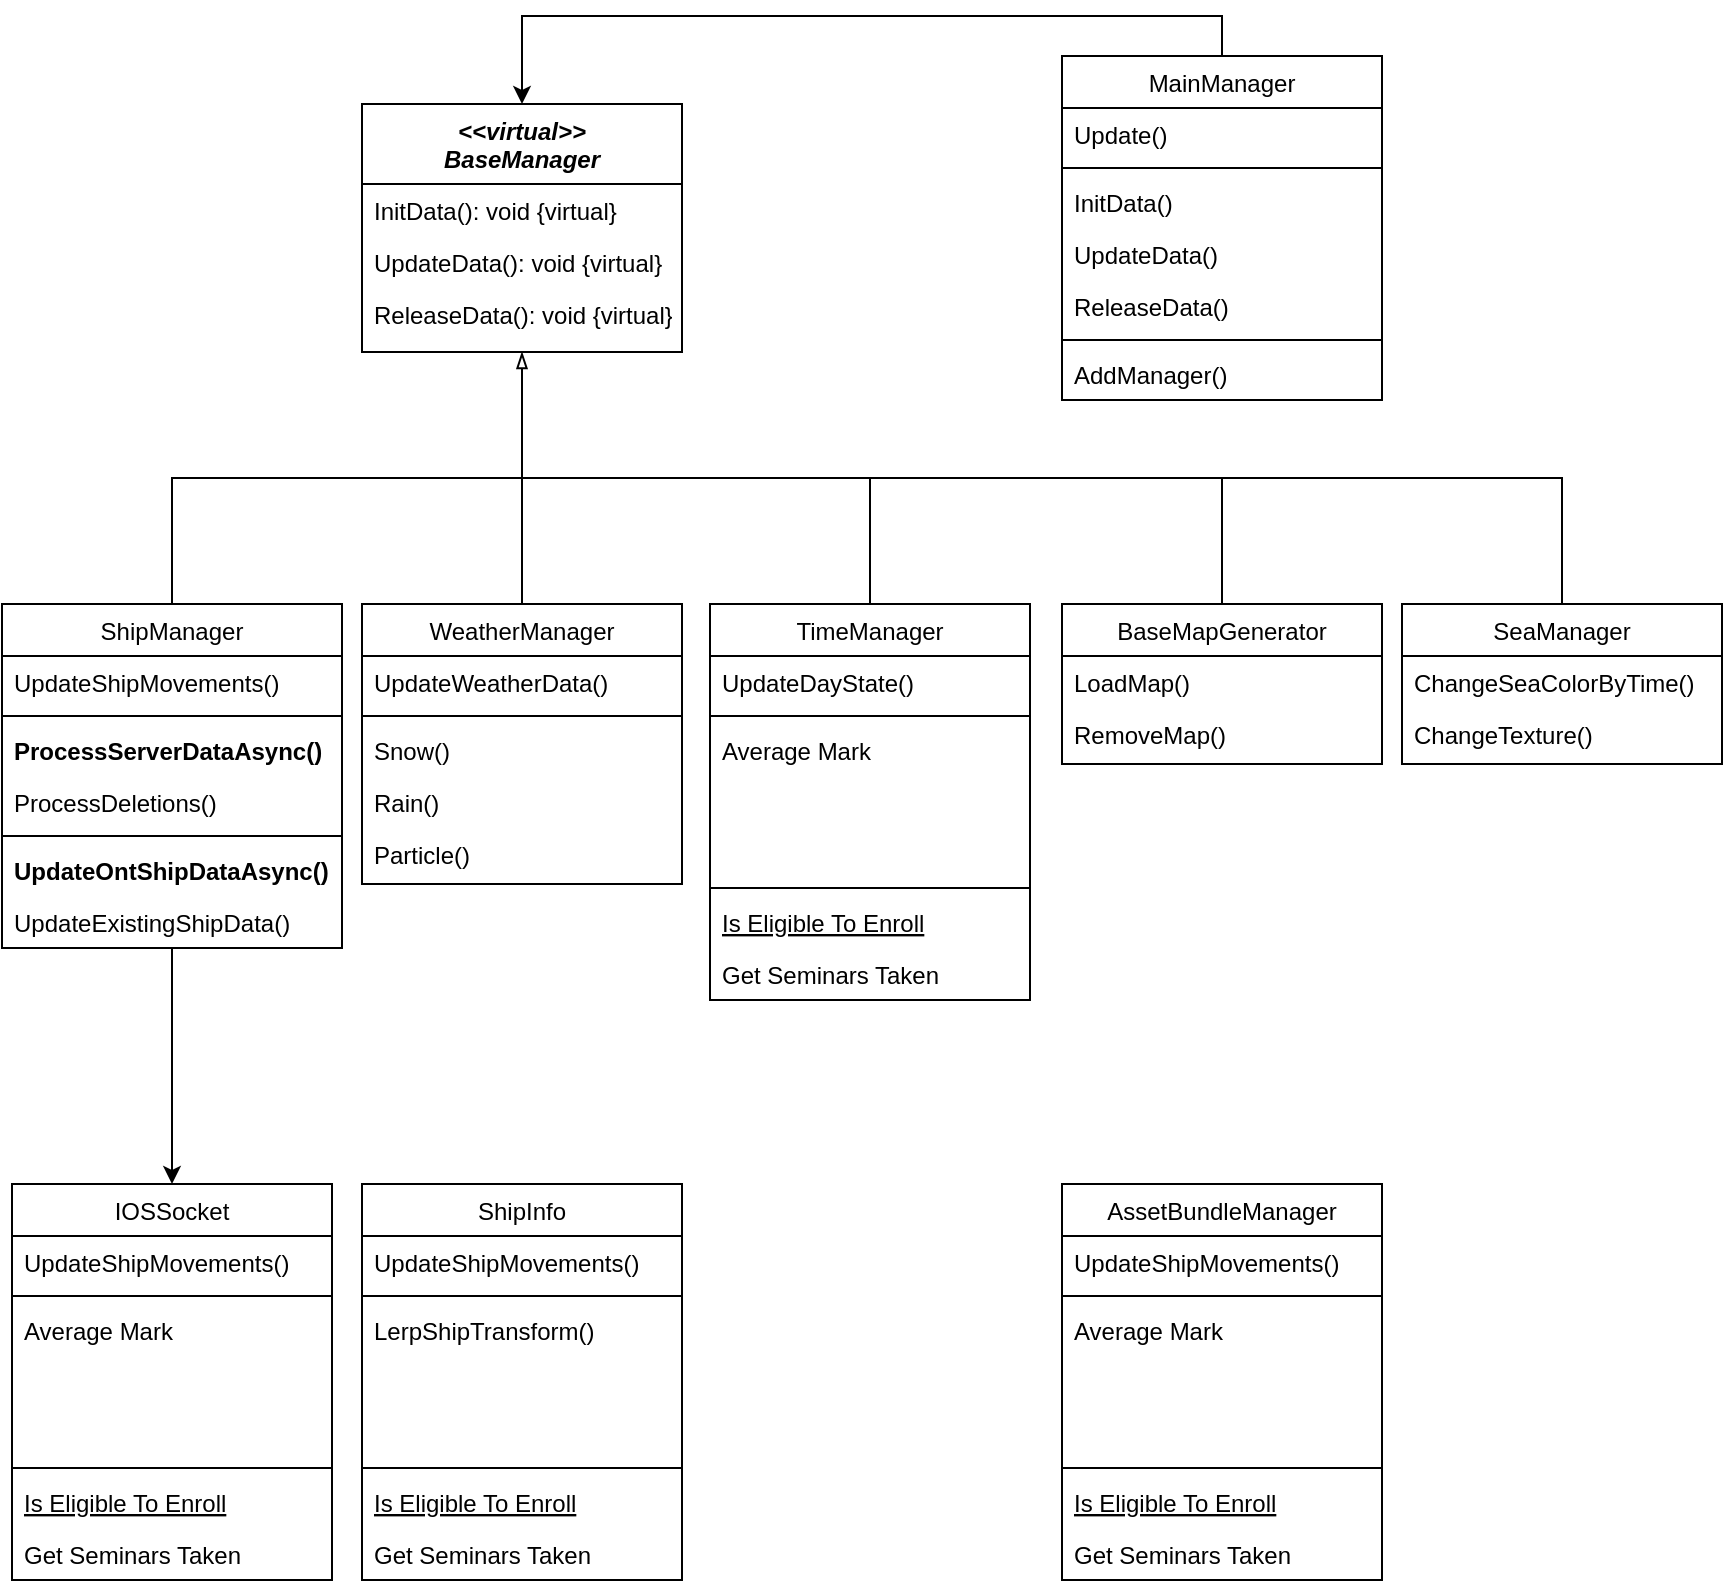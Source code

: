 <mxfile version="26.0.16">
  <diagram id="C5RBs43oDa-KdzZeNtuy" name="Page-1">
    <mxGraphModel dx="1169" dy="810" grid="1" gridSize="10" guides="1" tooltips="1" connect="1" arrows="1" fold="1" page="1" pageScale="1" pageWidth="827" pageHeight="1169" math="0" shadow="0">
      <root>
        <mxCell id="WIyWlLk6GJQsqaUBKTNV-0" />
        <mxCell id="WIyWlLk6GJQsqaUBKTNV-1" parent="WIyWlLk6GJQsqaUBKTNV-0" />
        <mxCell id="DfZ1ENgfGOCCnhcyJ7iV-7" style="edgeStyle=orthogonalEdgeStyle;rounded=0;orthogonalLoop=1;jettySize=auto;html=1;entryX=0.5;entryY=1;entryDx=0;entryDy=0;exitX=0.5;exitY=0;exitDx=0;exitDy=0;endArrow=blockThin;endFill=0;" edge="1" parent="WIyWlLk6GJQsqaUBKTNV-1" source="Alj4u0pKhrqVnWT4v8zK-0" target="Alj4u0pKhrqVnWT4v8zK-43">
          <mxGeometry relative="1" as="geometry" />
        </mxCell>
        <mxCell id="DfZ1ENgfGOCCnhcyJ7iV-39" style="edgeStyle=orthogonalEdgeStyle;rounded=0;orthogonalLoop=1;jettySize=auto;html=1;entryX=0.5;entryY=0;entryDx=0;entryDy=0;" edge="1" parent="WIyWlLk6GJQsqaUBKTNV-1" source="Alj4u0pKhrqVnWT4v8zK-0" target="0cpGOV-_o9rDiRtPM4y9-1">
          <mxGeometry relative="1" as="geometry" />
        </mxCell>
        <mxCell id="Alj4u0pKhrqVnWT4v8zK-0" value="ShipManager" style="swimlane;fontStyle=0;align=center;verticalAlign=top;childLayout=stackLayout;horizontal=1;startSize=26;horizontalStack=0;resizeParent=1;resizeLast=0;collapsible=1;marginBottom=0;rounded=0;shadow=0;strokeWidth=1;" parent="WIyWlLk6GJQsqaUBKTNV-1" vertex="1">
          <mxGeometry x="60" y="480" width="170" height="172" as="geometry">
            <mxRectangle x="130" y="380" width="160" height="26" as="alternateBounds" />
          </mxGeometry>
        </mxCell>
        <mxCell id="Alj4u0pKhrqVnWT4v8zK-1" value="UpdateShipMovements()" style="text;align=left;verticalAlign=top;spacingLeft=4;spacingRight=4;overflow=hidden;rotatable=0;points=[[0,0.5],[1,0.5]];portConstraint=eastwest;" parent="Alj4u0pKhrqVnWT4v8zK-0" vertex="1">
          <mxGeometry y="26" width="170" height="26" as="geometry" />
        </mxCell>
        <mxCell id="Alj4u0pKhrqVnWT4v8zK-22" value="" style="line;html=1;strokeWidth=1;align=left;verticalAlign=middle;spacingTop=-1;spacingLeft=3;spacingRight=3;rotatable=0;labelPosition=right;points=[];portConstraint=eastwest;" parent="Alj4u0pKhrqVnWT4v8zK-0" vertex="1">
          <mxGeometry y="52" width="170" height="8" as="geometry" />
        </mxCell>
        <mxCell id="Alj4u0pKhrqVnWT4v8zK-2" value="ProcessServerDataAsync()" style="text;align=left;verticalAlign=top;spacingLeft=4;spacingRight=4;overflow=hidden;rotatable=0;points=[[0,0.5],[1,0.5]];portConstraint=eastwest;rounded=0;shadow=0;html=0;fontStyle=1" parent="Alj4u0pKhrqVnWT4v8zK-0" vertex="1">
          <mxGeometry y="60" width="170" height="26" as="geometry" />
        </mxCell>
        <mxCell id="Alj4u0pKhrqVnWT4v8zK-15" value="ProcessDeletions()" style="text;align=left;verticalAlign=top;spacingLeft=4;spacingRight=4;overflow=hidden;rotatable=0;points=[[0,0.5],[1,0.5]];portConstraint=eastwest;rounded=0;shadow=0;html=0;" parent="Alj4u0pKhrqVnWT4v8zK-0" vertex="1">
          <mxGeometry y="86" width="170" height="26" as="geometry" />
        </mxCell>
        <mxCell id="Alj4u0pKhrqVnWT4v8zK-3" value="" style="line;html=1;strokeWidth=1;align=left;verticalAlign=middle;spacingTop=-1;spacingLeft=3;spacingRight=3;rotatable=0;labelPosition=right;points=[];portConstraint=eastwest;" parent="Alj4u0pKhrqVnWT4v8zK-0" vertex="1">
          <mxGeometry y="112" width="170" height="8" as="geometry" />
        </mxCell>
        <mxCell id="Alj4u0pKhrqVnWT4v8zK-16" value="UpdateOntShipDataAsync()" style="text;align=left;verticalAlign=top;spacingLeft=4;spacingRight=4;overflow=hidden;rotatable=0;points=[[0,0.5],[1,0.5]];portConstraint=eastwest;rounded=0;shadow=0;html=0;strokeColor=none;fontStyle=1" parent="Alj4u0pKhrqVnWT4v8zK-0" vertex="1">
          <mxGeometry y="120" width="170" height="26" as="geometry" />
        </mxCell>
        <mxCell id="Alj4u0pKhrqVnWT4v8zK-5" value="UpdateExistingShipData()" style="text;align=left;verticalAlign=top;spacingLeft=4;spacingRight=4;overflow=hidden;rotatable=0;points=[[0,0.5],[1,0.5]];portConstraint=eastwest;" parent="Alj4u0pKhrqVnWT4v8zK-0" vertex="1">
          <mxGeometry y="146" width="170" height="26" as="geometry" />
        </mxCell>
        <mxCell id="Alj4u0pKhrqVnWT4v8zK-23" value="ShipInfo" style="swimlane;fontStyle=0;align=center;verticalAlign=top;childLayout=stackLayout;horizontal=1;startSize=26;horizontalStack=0;resizeParent=1;resizeLast=0;collapsible=1;marginBottom=0;rounded=0;shadow=0;strokeWidth=1;" parent="WIyWlLk6GJQsqaUBKTNV-1" vertex="1">
          <mxGeometry x="240" y="770" width="160" height="198" as="geometry">
            <mxRectangle x="370" y="600" width="160" height="26" as="alternateBounds" />
          </mxGeometry>
        </mxCell>
        <mxCell id="Alj4u0pKhrqVnWT4v8zK-24" value="UpdateShipMovements()" style="text;align=left;verticalAlign=top;spacingLeft=4;spacingRight=4;overflow=hidden;rotatable=0;points=[[0,0.5],[1,0.5]];portConstraint=eastwest;" parent="Alj4u0pKhrqVnWT4v8zK-23" vertex="1">
          <mxGeometry y="26" width="160" height="26" as="geometry" />
        </mxCell>
        <mxCell id="Alj4u0pKhrqVnWT4v8zK-25" value="" style="line;html=1;strokeWidth=1;align=left;verticalAlign=middle;spacingTop=-1;spacingLeft=3;spacingRight=3;rotatable=0;labelPosition=right;points=[];portConstraint=eastwest;" parent="Alj4u0pKhrqVnWT4v8zK-23" vertex="1">
          <mxGeometry y="52" width="160" height="8" as="geometry" />
        </mxCell>
        <mxCell id="Alj4u0pKhrqVnWT4v8zK-26" value="LerpShipTransform()" style="text;align=left;verticalAlign=top;spacingLeft=4;spacingRight=4;overflow=hidden;rotatable=0;points=[[0,0.5],[1,0.5]];portConstraint=eastwest;rounded=0;shadow=0;html=0;" parent="Alj4u0pKhrqVnWT4v8zK-23" vertex="1">
          <mxGeometry y="60" width="160" height="26" as="geometry" />
        </mxCell>
        <mxCell id="Alj4u0pKhrqVnWT4v8zK-27" style="text;align=left;verticalAlign=top;spacingLeft=4;spacingRight=4;overflow=hidden;rotatable=0;points=[[0,0.5],[1,0.5]];portConstraint=eastwest;rounded=0;shadow=0;html=0;" parent="Alj4u0pKhrqVnWT4v8zK-23" vertex="1">
          <mxGeometry y="86" width="160" height="26" as="geometry" />
        </mxCell>
        <mxCell id="Alj4u0pKhrqVnWT4v8zK-28" style="text;align=left;verticalAlign=top;spacingLeft=4;spacingRight=4;overflow=hidden;rotatable=0;points=[[0,0.5],[1,0.5]];portConstraint=eastwest;rounded=0;shadow=0;html=0;" parent="Alj4u0pKhrqVnWT4v8zK-23" vertex="1">
          <mxGeometry y="112" width="160" height="26" as="geometry" />
        </mxCell>
        <mxCell id="Alj4u0pKhrqVnWT4v8zK-29" value="" style="line;html=1;strokeWidth=1;align=left;verticalAlign=middle;spacingTop=-1;spacingLeft=3;spacingRight=3;rotatable=0;labelPosition=right;points=[];portConstraint=eastwest;" parent="Alj4u0pKhrqVnWT4v8zK-23" vertex="1">
          <mxGeometry y="138" width="160" height="8" as="geometry" />
        </mxCell>
        <mxCell id="Alj4u0pKhrqVnWT4v8zK-30" value="Is Eligible To Enroll" style="text;align=left;verticalAlign=top;spacingLeft=4;spacingRight=4;overflow=hidden;rotatable=0;points=[[0,0.5],[1,0.5]];portConstraint=eastwest;fontStyle=4" parent="Alj4u0pKhrqVnWT4v8zK-23" vertex="1">
          <mxGeometry y="146" width="160" height="26" as="geometry" />
        </mxCell>
        <mxCell id="Alj4u0pKhrqVnWT4v8zK-31" value="Get Seminars Taken" style="text;align=left;verticalAlign=top;spacingLeft=4;spacingRight=4;overflow=hidden;rotatable=0;points=[[0,0.5],[1,0.5]];portConstraint=eastwest;" parent="Alj4u0pKhrqVnWT4v8zK-23" vertex="1">
          <mxGeometry y="172" width="160" height="26" as="geometry" />
        </mxCell>
        <mxCell id="DfZ1ENgfGOCCnhcyJ7iV-30" style="edgeStyle=orthogonalEdgeStyle;rounded=0;orthogonalLoop=1;jettySize=auto;html=1;endArrow=none;startFill=0;exitX=0.5;exitY=0;exitDx=0;exitDy=0;" edge="1" parent="WIyWlLk6GJQsqaUBKTNV-1" source="Alj4u0pKhrqVnWT4v8zK-32">
          <mxGeometry relative="1" as="geometry">
            <mxPoint x="670" y="477" as="sourcePoint" />
            <mxPoint x="320" y="380" as="targetPoint" />
            <Array as="points">
              <mxPoint x="670" y="417" />
              <mxPoint x="320" y="417" />
            </Array>
          </mxGeometry>
        </mxCell>
        <mxCell id="Alj4u0pKhrqVnWT4v8zK-32" value="BaseMapGenerator" style="swimlane;fontStyle=0;align=center;verticalAlign=top;childLayout=stackLayout;horizontal=1;startSize=26;horizontalStack=0;resizeParent=1;resizeLast=0;collapsible=1;marginBottom=0;rounded=0;shadow=0;strokeWidth=1;" parent="WIyWlLk6GJQsqaUBKTNV-1" vertex="1">
          <mxGeometry x="590" y="480" width="160" height="80" as="geometry">
            <mxRectangle x="130" y="380" width="160" height="26" as="alternateBounds" />
          </mxGeometry>
        </mxCell>
        <mxCell id="Alj4u0pKhrqVnWT4v8zK-35" value="LoadMap()&#xa;" style="text;align=left;verticalAlign=top;spacingLeft=4;spacingRight=4;overflow=hidden;rotatable=0;points=[[0,0.5],[1,0.5]];portConstraint=eastwest;rounded=0;shadow=0;html=0;" parent="Alj4u0pKhrqVnWT4v8zK-32" vertex="1">
          <mxGeometry y="26" width="160" height="26" as="geometry" />
        </mxCell>
        <mxCell id="Alj4u0pKhrqVnWT4v8zK-36" value="RemoveMap()" style="text;align=left;verticalAlign=top;spacingLeft=4;spacingRight=4;overflow=hidden;rotatable=0;points=[[0,0.5],[1,0.5]];portConstraint=eastwest;rounded=0;shadow=0;html=0;" parent="Alj4u0pKhrqVnWT4v8zK-32" vertex="1">
          <mxGeometry y="52" width="160" height="26" as="geometry" />
        </mxCell>
        <mxCell id="Alj4u0pKhrqVnWT4v8zK-43" value="&lt;&lt;virtual&gt;&gt;&#xa;BaseManager" style="swimlane;fontStyle=3;align=center;verticalAlign=top;childLayout=stackLayout;horizontal=1;startSize=40;horizontalStack=0;resizeParent=1;resizeLast=0;collapsible=1;marginBottom=0;rounded=0;shadow=0;strokeWidth=1;" parent="WIyWlLk6GJQsqaUBKTNV-1" vertex="1">
          <mxGeometry x="240" y="230" width="160" height="124" as="geometry">
            <mxRectangle x="130" y="380" width="160" height="26" as="alternateBounds" />
          </mxGeometry>
        </mxCell>
        <mxCell id="Alj4u0pKhrqVnWT4v8zK-44" value="InitData(): void {virtual} " style="text;align=left;verticalAlign=top;spacingLeft=4;spacingRight=4;overflow=hidden;rotatable=0;points=[[0,0.5],[1,0.5]];portConstraint=eastwest;" parent="Alj4u0pKhrqVnWT4v8zK-43" vertex="1">
          <mxGeometry y="40" width="160" height="26" as="geometry" />
        </mxCell>
        <mxCell id="Alj4u0pKhrqVnWT4v8zK-46" value="UpdateData(): void {virtual}" style="text;align=left;verticalAlign=top;spacingLeft=4;spacingRight=4;overflow=hidden;rotatable=0;points=[[0,0.5],[1,0.5]];portConstraint=eastwest;rounded=0;shadow=0;html=0;" parent="Alj4u0pKhrqVnWT4v8zK-43" vertex="1">
          <mxGeometry y="66" width="160" height="26" as="geometry" />
        </mxCell>
        <mxCell id="Alj4u0pKhrqVnWT4v8zK-51" value="ReleaseData(): void {virtual}" style="text;align=left;verticalAlign=top;spacingLeft=4;spacingRight=4;overflow=hidden;rotatable=0;points=[[0,0.5],[1,0.5]];portConstraint=eastwest;" parent="Alj4u0pKhrqVnWT4v8zK-43" vertex="1">
          <mxGeometry y="92" width="160" height="26" as="geometry" />
        </mxCell>
        <mxCell id="DfZ1ENgfGOCCnhcyJ7iV-34" style="edgeStyle=orthogonalEdgeStyle;rounded=0;orthogonalLoop=1;jettySize=auto;html=1;exitX=0.5;exitY=0;exitDx=0;exitDy=0;entryX=0.5;entryY=0;entryDx=0;entryDy=0;" edge="1" parent="WIyWlLk6GJQsqaUBKTNV-1" source="Alj4u0pKhrqVnWT4v8zK-52" target="Alj4u0pKhrqVnWT4v8zK-43">
          <mxGeometry relative="1" as="geometry" />
        </mxCell>
        <mxCell id="Alj4u0pKhrqVnWT4v8zK-52" value="MainManager" style="swimlane;fontStyle=0;align=center;verticalAlign=top;childLayout=stackLayout;horizontal=1;startSize=26;horizontalStack=0;resizeParent=1;resizeLast=0;collapsible=1;marginBottom=0;rounded=0;shadow=0;strokeWidth=1;" parent="WIyWlLk6GJQsqaUBKTNV-1" vertex="1">
          <mxGeometry x="590" y="206" width="160" height="172" as="geometry">
            <mxRectangle x="130" y="380" width="160" height="26" as="alternateBounds" />
          </mxGeometry>
        </mxCell>
        <mxCell id="Alj4u0pKhrqVnWT4v8zK-53" value="Update()" style="text;align=left;verticalAlign=top;spacingLeft=4;spacingRight=4;overflow=hidden;rotatable=0;points=[[0,0.5],[1,0.5]];portConstraint=eastwest;" parent="Alj4u0pKhrqVnWT4v8zK-52" vertex="1">
          <mxGeometry y="26" width="160" height="26" as="geometry" />
        </mxCell>
        <mxCell id="Alj4u0pKhrqVnWT4v8zK-54" value="" style="line;html=1;strokeWidth=1;align=left;verticalAlign=middle;spacingTop=-1;spacingLeft=3;spacingRight=3;rotatable=0;labelPosition=right;points=[];portConstraint=eastwest;" parent="Alj4u0pKhrqVnWT4v8zK-52" vertex="1">
          <mxGeometry y="52" width="160" height="8" as="geometry" />
        </mxCell>
        <mxCell id="Alj4u0pKhrqVnWT4v8zK-55" value="InitData()" style="text;align=left;verticalAlign=top;spacingLeft=4;spacingRight=4;overflow=hidden;rotatable=0;points=[[0,0.5],[1,0.5]];portConstraint=eastwest;rounded=0;shadow=0;html=0;" parent="Alj4u0pKhrqVnWT4v8zK-52" vertex="1">
          <mxGeometry y="60" width="160" height="26" as="geometry" />
        </mxCell>
        <mxCell id="Alj4u0pKhrqVnWT4v8zK-56" value="UpdateData()" style="text;align=left;verticalAlign=top;spacingLeft=4;spacingRight=4;overflow=hidden;rotatable=0;points=[[0,0.5],[1,0.5]];portConstraint=eastwest;rounded=0;shadow=0;html=0;" parent="Alj4u0pKhrqVnWT4v8zK-52" vertex="1">
          <mxGeometry y="86" width="160" height="26" as="geometry" />
        </mxCell>
        <mxCell id="Alj4u0pKhrqVnWT4v8zK-57" value="ReleaseData()" style="text;align=left;verticalAlign=top;spacingLeft=4;spacingRight=4;overflow=hidden;rotatable=0;points=[[0,0.5],[1,0.5]];portConstraint=eastwest;rounded=0;shadow=0;html=0;" parent="Alj4u0pKhrqVnWT4v8zK-52" vertex="1">
          <mxGeometry y="112" width="160" height="26" as="geometry" />
        </mxCell>
        <mxCell id="Alj4u0pKhrqVnWT4v8zK-58" value="" style="line;html=1;strokeWidth=1;align=left;verticalAlign=middle;spacingTop=-1;spacingLeft=3;spacingRight=3;rotatable=0;labelPosition=right;points=[];portConstraint=eastwest;" parent="Alj4u0pKhrqVnWT4v8zK-52" vertex="1">
          <mxGeometry y="138" width="160" height="8" as="geometry" />
        </mxCell>
        <mxCell id="Alj4u0pKhrqVnWT4v8zK-60" value="AddManager()" style="text;align=left;verticalAlign=top;spacingLeft=4;spacingRight=4;overflow=hidden;rotatable=0;points=[[0,0.5],[1,0.5]];portConstraint=eastwest;" parent="Alj4u0pKhrqVnWT4v8zK-52" vertex="1">
          <mxGeometry y="146" width="160" height="26" as="geometry" />
        </mxCell>
        <mxCell id="Alj4u0pKhrqVnWT4v8zK-61" value="AssetBundleManager" style="swimlane;fontStyle=0;align=center;verticalAlign=top;childLayout=stackLayout;horizontal=1;startSize=26;horizontalStack=0;resizeParent=1;resizeLast=0;collapsible=1;marginBottom=0;rounded=0;shadow=0;strokeWidth=1;" parent="WIyWlLk6GJQsqaUBKTNV-1" vertex="1">
          <mxGeometry x="590" y="770" width="160" height="198" as="geometry">
            <mxRectangle x="130" y="380" width="160" height="26" as="alternateBounds" />
          </mxGeometry>
        </mxCell>
        <mxCell id="Alj4u0pKhrqVnWT4v8zK-62" value="UpdateShipMovements()" style="text;align=left;verticalAlign=top;spacingLeft=4;spacingRight=4;overflow=hidden;rotatable=0;points=[[0,0.5],[1,0.5]];portConstraint=eastwest;" parent="Alj4u0pKhrqVnWT4v8zK-61" vertex="1">
          <mxGeometry y="26" width="160" height="26" as="geometry" />
        </mxCell>
        <mxCell id="Alj4u0pKhrqVnWT4v8zK-63" value="" style="line;html=1;strokeWidth=1;align=left;verticalAlign=middle;spacingTop=-1;spacingLeft=3;spacingRight=3;rotatable=0;labelPosition=right;points=[];portConstraint=eastwest;" parent="Alj4u0pKhrqVnWT4v8zK-61" vertex="1">
          <mxGeometry y="52" width="160" height="8" as="geometry" />
        </mxCell>
        <mxCell id="Alj4u0pKhrqVnWT4v8zK-64" value="Average Mark" style="text;align=left;verticalAlign=top;spacingLeft=4;spacingRight=4;overflow=hidden;rotatable=0;points=[[0,0.5],[1,0.5]];portConstraint=eastwest;rounded=0;shadow=0;html=0;" parent="Alj4u0pKhrqVnWT4v8zK-61" vertex="1">
          <mxGeometry y="60" width="160" height="26" as="geometry" />
        </mxCell>
        <mxCell id="Alj4u0pKhrqVnWT4v8zK-65" style="text;align=left;verticalAlign=top;spacingLeft=4;spacingRight=4;overflow=hidden;rotatable=0;points=[[0,0.5],[1,0.5]];portConstraint=eastwest;rounded=0;shadow=0;html=0;" parent="Alj4u0pKhrqVnWT4v8zK-61" vertex="1">
          <mxGeometry y="86" width="160" height="26" as="geometry" />
        </mxCell>
        <mxCell id="Alj4u0pKhrqVnWT4v8zK-66" style="text;align=left;verticalAlign=top;spacingLeft=4;spacingRight=4;overflow=hidden;rotatable=0;points=[[0,0.5],[1,0.5]];portConstraint=eastwest;rounded=0;shadow=0;html=0;" parent="Alj4u0pKhrqVnWT4v8zK-61" vertex="1">
          <mxGeometry y="112" width="160" height="26" as="geometry" />
        </mxCell>
        <mxCell id="Alj4u0pKhrqVnWT4v8zK-67" value="" style="line;html=1;strokeWidth=1;align=left;verticalAlign=middle;spacingTop=-1;spacingLeft=3;spacingRight=3;rotatable=0;labelPosition=right;points=[];portConstraint=eastwest;" parent="Alj4u0pKhrqVnWT4v8zK-61" vertex="1">
          <mxGeometry y="138" width="160" height="8" as="geometry" />
        </mxCell>
        <mxCell id="Alj4u0pKhrqVnWT4v8zK-68" value="Is Eligible To Enroll" style="text;align=left;verticalAlign=top;spacingLeft=4;spacingRight=4;overflow=hidden;rotatable=0;points=[[0,0.5],[1,0.5]];portConstraint=eastwest;fontStyle=4" parent="Alj4u0pKhrqVnWT4v8zK-61" vertex="1">
          <mxGeometry y="146" width="160" height="26" as="geometry" />
        </mxCell>
        <mxCell id="Alj4u0pKhrqVnWT4v8zK-69" value="Get Seminars Taken" style="text;align=left;verticalAlign=top;spacingLeft=4;spacingRight=4;overflow=hidden;rotatable=0;points=[[0,0.5],[1,0.5]];portConstraint=eastwest;" parent="Alj4u0pKhrqVnWT4v8zK-61" vertex="1">
          <mxGeometry y="172" width="160" height="26" as="geometry" />
        </mxCell>
        <mxCell id="DfZ1ENgfGOCCnhcyJ7iV-11" style="edgeStyle=orthogonalEdgeStyle;rounded=0;orthogonalLoop=1;jettySize=auto;html=1;endArrow=none;startFill=0;" edge="1" parent="WIyWlLk6GJQsqaUBKTNV-1" source="Alj4u0pKhrqVnWT4v8zK-70">
          <mxGeometry relative="1" as="geometry">
            <mxPoint x="320" y="410" as="targetPoint" />
          </mxGeometry>
        </mxCell>
        <mxCell id="Alj4u0pKhrqVnWT4v8zK-70" value="WeatherManager" style="swimlane;fontStyle=0;align=center;verticalAlign=top;childLayout=stackLayout;horizontal=1;startSize=26;horizontalStack=0;resizeParent=1;resizeLast=0;collapsible=1;marginBottom=0;rounded=0;shadow=0;strokeWidth=1;" parent="WIyWlLk6GJQsqaUBKTNV-1" vertex="1">
          <mxGeometry x="240" y="480" width="160" height="140" as="geometry">
            <mxRectangle x="130" y="380" width="160" height="26" as="alternateBounds" />
          </mxGeometry>
        </mxCell>
        <mxCell id="Alj4u0pKhrqVnWT4v8zK-71" value="UpdateWeatherData()" style="text;align=left;verticalAlign=top;spacingLeft=4;spacingRight=4;overflow=hidden;rotatable=0;points=[[0,0.5],[1,0.5]];portConstraint=eastwest;" parent="Alj4u0pKhrqVnWT4v8zK-70" vertex="1">
          <mxGeometry y="26" width="160" height="26" as="geometry" />
        </mxCell>
        <mxCell id="Alj4u0pKhrqVnWT4v8zK-72" value="" style="line;html=1;strokeWidth=1;align=left;verticalAlign=middle;spacingTop=-1;spacingLeft=3;spacingRight=3;rotatable=0;labelPosition=right;points=[];portConstraint=eastwest;" parent="Alj4u0pKhrqVnWT4v8zK-70" vertex="1">
          <mxGeometry y="52" width="160" height="8" as="geometry" />
        </mxCell>
        <mxCell id="Alj4u0pKhrqVnWT4v8zK-73" value="Snow()" style="text;align=left;verticalAlign=top;spacingLeft=4;spacingRight=4;overflow=hidden;rotatable=0;points=[[0,0.5],[1,0.5]];portConstraint=eastwest;rounded=0;shadow=0;html=0;" parent="Alj4u0pKhrqVnWT4v8zK-70" vertex="1">
          <mxGeometry y="60" width="160" height="26" as="geometry" />
        </mxCell>
        <mxCell id="Alj4u0pKhrqVnWT4v8zK-74" value="Rain()" style="text;align=left;verticalAlign=top;spacingLeft=4;spacingRight=4;overflow=hidden;rotatable=0;points=[[0,0.5],[1,0.5]];portConstraint=eastwest;rounded=0;shadow=0;html=0;" parent="Alj4u0pKhrqVnWT4v8zK-70" vertex="1">
          <mxGeometry y="86" width="160" height="26" as="geometry" />
        </mxCell>
        <mxCell id="Alj4u0pKhrqVnWT4v8zK-75" value="Particle()" style="text;align=left;verticalAlign=top;spacingLeft=4;spacingRight=4;overflow=hidden;rotatable=0;points=[[0,0.5],[1,0.5]];portConstraint=eastwest;rounded=0;shadow=0;html=0;" parent="Alj4u0pKhrqVnWT4v8zK-70" vertex="1">
          <mxGeometry y="112" width="160" height="26" as="geometry" />
        </mxCell>
        <mxCell id="DfZ1ENgfGOCCnhcyJ7iV-12" style="edgeStyle=orthogonalEdgeStyle;rounded=0;orthogonalLoop=1;jettySize=auto;html=1;exitX=0.5;exitY=0;exitDx=0;exitDy=0;endArrow=none;startFill=0;" edge="1" parent="WIyWlLk6GJQsqaUBKTNV-1" source="Alj4u0pKhrqVnWT4v8zK-79">
          <mxGeometry relative="1" as="geometry">
            <mxPoint x="320" y="417" as="targetPoint" />
            <mxPoint x="494" y="477" as="sourcePoint" />
            <Array as="points">
              <mxPoint x="494" y="417" />
            </Array>
          </mxGeometry>
        </mxCell>
        <mxCell id="Alj4u0pKhrqVnWT4v8zK-79" value="TimeManager" style="swimlane;fontStyle=0;align=center;verticalAlign=top;childLayout=stackLayout;horizontal=1;startSize=26;horizontalStack=0;resizeParent=1;resizeLast=0;collapsible=1;marginBottom=0;rounded=0;shadow=0;strokeWidth=1;" parent="WIyWlLk6GJQsqaUBKTNV-1" vertex="1">
          <mxGeometry x="414" y="480" width="160" height="198" as="geometry">
            <mxRectangle x="130" y="380" width="160" height="26" as="alternateBounds" />
          </mxGeometry>
        </mxCell>
        <mxCell id="Alj4u0pKhrqVnWT4v8zK-80" value="UpdateDayState()" style="text;align=left;verticalAlign=top;spacingLeft=4;spacingRight=4;overflow=hidden;rotatable=0;points=[[0,0.5],[1,0.5]];portConstraint=eastwest;" parent="Alj4u0pKhrqVnWT4v8zK-79" vertex="1">
          <mxGeometry y="26" width="160" height="26" as="geometry" />
        </mxCell>
        <mxCell id="Alj4u0pKhrqVnWT4v8zK-81" value="" style="line;html=1;strokeWidth=1;align=left;verticalAlign=middle;spacingTop=-1;spacingLeft=3;spacingRight=3;rotatable=0;labelPosition=right;points=[];portConstraint=eastwest;" parent="Alj4u0pKhrqVnWT4v8zK-79" vertex="1">
          <mxGeometry y="52" width="160" height="8" as="geometry" />
        </mxCell>
        <mxCell id="Alj4u0pKhrqVnWT4v8zK-82" value="Average Mark" style="text;align=left;verticalAlign=top;spacingLeft=4;spacingRight=4;overflow=hidden;rotatable=0;points=[[0,0.5],[1,0.5]];portConstraint=eastwest;rounded=0;shadow=0;html=0;" parent="Alj4u0pKhrqVnWT4v8zK-79" vertex="1">
          <mxGeometry y="60" width="160" height="26" as="geometry" />
        </mxCell>
        <mxCell id="Alj4u0pKhrqVnWT4v8zK-83" style="text;align=left;verticalAlign=top;spacingLeft=4;spacingRight=4;overflow=hidden;rotatable=0;points=[[0,0.5],[1,0.5]];portConstraint=eastwest;rounded=0;shadow=0;html=0;" parent="Alj4u0pKhrqVnWT4v8zK-79" vertex="1">
          <mxGeometry y="86" width="160" height="26" as="geometry" />
        </mxCell>
        <mxCell id="Alj4u0pKhrqVnWT4v8zK-84" style="text;align=left;verticalAlign=top;spacingLeft=4;spacingRight=4;overflow=hidden;rotatable=0;points=[[0,0.5],[1,0.5]];portConstraint=eastwest;rounded=0;shadow=0;html=0;" parent="Alj4u0pKhrqVnWT4v8zK-79" vertex="1">
          <mxGeometry y="112" width="160" height="26" as="geometry" />
        </mxCell>
        <mxCell id="Alj4u0pKhrqVnWT4v8zK-85" value="" style="line;html=1;strokeWidth=1;align=left;verticalAlign=middle;spacingTop=-1;spacingLeft=3;spacingRight=3;rotatable=0;labelPosition=right;points=[];portConstraint=eastwest;" parent="Alj4u0pKhrqVnWT4v8zK-79" vertex="1">
          <mxGeometry y="138" width="160" height="8" as="geometry" />
        </mxCell>
        <mxCell id="Alj4u0pKhrqVnWT4v8zK-86" value="Is Eligible To Enroll" style="text;align=left;verticalAlign=top;spacingLeft=4;spacingRight=4;overflow=hidden;rotatable=0;points=[[0,0.5],[1,0.5]];portConstraint=eastwest;fontStyle=4" parent="Alj4u0pKhrqVnWT4v8zK-79" vertex="1">
          <mxGeometry y="146" width="160" height="26" as="geometry" />
        </mxCell>
        <mxCell id="Alj4u0pKhrqVnWT4v8zK-87" value="Get Seminars Taken" style="text;align=left;verticalAlign=top;spacingLeft=4;spacingRight=4;overflow=hidden;rotatable=0;points=[[0,0.5],[1,0.5]];portConstraint=eastwest;" parent="Alj4u0pKhrqVnWT4v8zK-79" vertex="1">
          <mxGeometry y="172" width="160" height="26" as="geometry" />
        </mxCell>
        <mxCell id="0cpGOV-_o9rDiRtPM4y9-1" value="IOSSocket" style="swimlane;fontStyle=0;align=center;verticalAlign=top;childLayout=stackLayout;horizontal=1;startSize=26;horizontalStack=0;resizeParent=1;resizeLast=0;collapsible=1;marginBottom=0;rounded=0;shadow=0;strokeWidth=1;" parent="WIyWlLk6GJQsqaUBKTNV-1" vertex="1">
          <mxGeometry x="65" y="770" width="160" height="198" as="geometry">
            <mxRectangle x="130" y="380" width="160" height="26" as="alternateBounds" />
          </mxGeometry>
        </mxCell>
        <mxCell id="0cpGOV-_o9rDiRtPM4y9-2" value="UpdateShipMovements()" style="text;align=left;verticalAlign=top;spacingLeft=4;spacingRight=4;overflow=hidden;rotatable=0;points=[[0,0.5],[1,0.5]];portConstraint=eastwest;" parent="0cpGOV-_o9rDiRtPM4y9-1" vertex="1">
          <mxGeometry y="26" width="160" height="26" as="geometry" />
        </mxCell>
        <mxCell id="0cpGOV-_o9rDiRtPM4y9-3" value="" style="line;html=1;strokeWidth=1;align=left;verticalAlign=middle;spacingTop=-1;spacingLeft=3;spacingRight=3;rotatable=0;labelPosition=right;points=[];portConstraint=eastwest;" parent="0cpGOV-_o9rDiRtPM4y9-1" vertex="1">
          <mxGeometry y="52" width="160" height="8" as="geometry" />
        </mxCell>
        <mxCell id="0cpGOV-_o9rDiRtPM4y9-4" value="Average Mark" style="text;align=left;verticalAlign=top;spacingLeft=4;spacingRight=4;overflow=hidden;rotatable=0;points=[[0,0.5],[1,0.5]];portConstraint=eastwest;rounded=0;shadow=0;html=0;" parent="0cpGOV-_o9rDiRtPM4y9-1" vertex="1">
          <mxGeometry y="60" width="160" height="26" as="geometry" />
        </mxCell>
        <mxCell id="0cpGOV-_o9rDiRtPM4y9-5" style="text;align=left;verticalAlign=top;spacingLeft=4;spacingRight=4;overflow=hidden;rotatable=0;points=[[0,0.5],[1,0.5]];portConstraint=eastwest;rounded=0;shadow=0;html=0;" parent="0cpGOV-_o9rDiRtPM4y9-1" vertex="1">
          <mxGeometry y="86" width="160" height="26" as="geometry" />
        </mxCell>
        <mxCell id="0cpGOV-_o9rDiRtPM4y9-6" style="text;align=left;verticalAlign=top;spacingLeft=4;spacingRight=4;overflow=hidden;rotatable=0;points=[[0,0.5],[1,0.5]];portConstraint=eastwest;rounded=0;shadow=0;html=0;" parent="0cpGOV-_o9rDiRtPM4y9-1" vertex="1">
          <mxGeometry y="112" width="160" height="26" as="geometry" />
        </mxCell>
        <mxCell id="0cpGOV-_o9rDiRtPM4y9-7" value="" style="line;html=1;strokeWidth=1;align=left;verticalAlign=middle;spacingTop=-1;spacingLeft=3;spacingRight=3;rotatable=0;labelPosition=right;points=[];portConstraint=eastwest;" parent="0cpGOV-_o9rDiRtPM4y9-1" vertex="1">
          <mxGeometry y="138" width="160" height="8" as="geometry" />
        </mxCell>
        <mxCell id="0cpGOV-_o9rDiRtPM4y9-8" value="Is Eligible To Enroll" style="text;align=left;verticalAlign=top;spacingLeft=4;spacingRight=4;overflow=hidden;rotatable=0;points=[[0,0.5],[1,0.5]];portConstraint=eastwest;fontStyle=4" parent="0cpGOV-_o9rDiRtPM4y9-1" vertex="1">
          <mxGeometry y="146" width="160" height="26" as="geometry" />
        </mxCell>
        <mxCell id="0cpGOV-_o9rDiRtPM4y9-9" value="Get Seminars Taken" style="text;align=left;verticalAlign=top;spacingLeft=4;spacingRight=4;overflow=hidden;rotatable=0;points=[[0,0.5],[1,0.5]];portConstraint=eastwest;" parent="0cpGOV-_o9rDiRtPM4y9-1" vertex="1">
          <mxGeometry y="172" width="160" height="26" as="geometry" />
        </mxCell>
        <mxCell id="DfZ1ENgfGOCCnhcyJ7iV-31" style="edgeStyle=orthogonalEdgeStyle;rounded=0;orthogonalLoop=1;jettySize=auto;html=1;endArrow=none;startFill=0;exitX=0.5;exitY=0;exitDx=0;exitDy=0;" edge="1" parent="WIyWlLk6GJQsqaUBKTNV-1" source="DfZ1ENgfGOCCnhcyJ7iV-15">
          <mxGeometry relative="1" as="geometry">
            <mxPoint x="840" y="477" as="sourcePoint" />
            <mxPoint x="320" y="370" as="targetPoint" />
            <Array as="points">
              <mxPoint x="840" y="417" />
              <mxPoint x="320" y="417" />
            </Array>
          </mxGeometry>
        </mxCell>
        <mxCell id="DfZ1ENgfGOCCnhcyJ7iV-15" value="SeaManager" style="swimlane;fontStyle=0;align=center;verticalAlign=top;childLayout=stackLayout;horizontal=1;startSize=26;horizontalStack=0;resizeParent=1;resizeLast=0;collapsible=1;marginBottom=0;rounded=0;shadow=0;strokeWidth=1;" vertex="1" parent="WIyWlLk6GJQsqaUBKTNV-1">
          <mxGeometry x="760" y="480" width="160" height="80" as="geometry">
            <mxRectangle x="130" y="380" width="160" height="26" as="alternateBounds" />
          </mxGeometry>
        </mxCell>
        <mxCell id="DfZ1ENgfGOCCnhcyJ7iV-16" value="ChangeSeaColorByTime()" style="text;align=left;verticalAlign=top;spacingLeft=4;spacingRight=4;overflow=hidden;rotatable=0;points=[[0,0.5],[1,0.5]];portConstraint=eastwest;" vertex="1" parent="DfZ1ENgfGOCCnhcyJ7iV-15">
          <mxGeometry y="26" width="160" height="26" as="geometry" />
        </mxCell>
        <mxCell id="DfZ1ENgfGOCCnhcyJ7iV-18" value="ChangeTexture()" style="text;align=left;verticalAlign=top;spacingLeft=4;spacingRight=4;overflow=hidden;rotatable=0;points=[[0,0.5],[1,0.5]];portConstraint=eastwest;rounded=0;shadow=0;html=0;" vertex="1" parent="DfZ1ENgfGOCCnhcyJ7iV-15">
          <mxGeometry y="52" width="160" height="26" as="geometry" />
        </mxCell>
      </root>
    </mxGraphModel>
  </diagram>
</mxfile>
